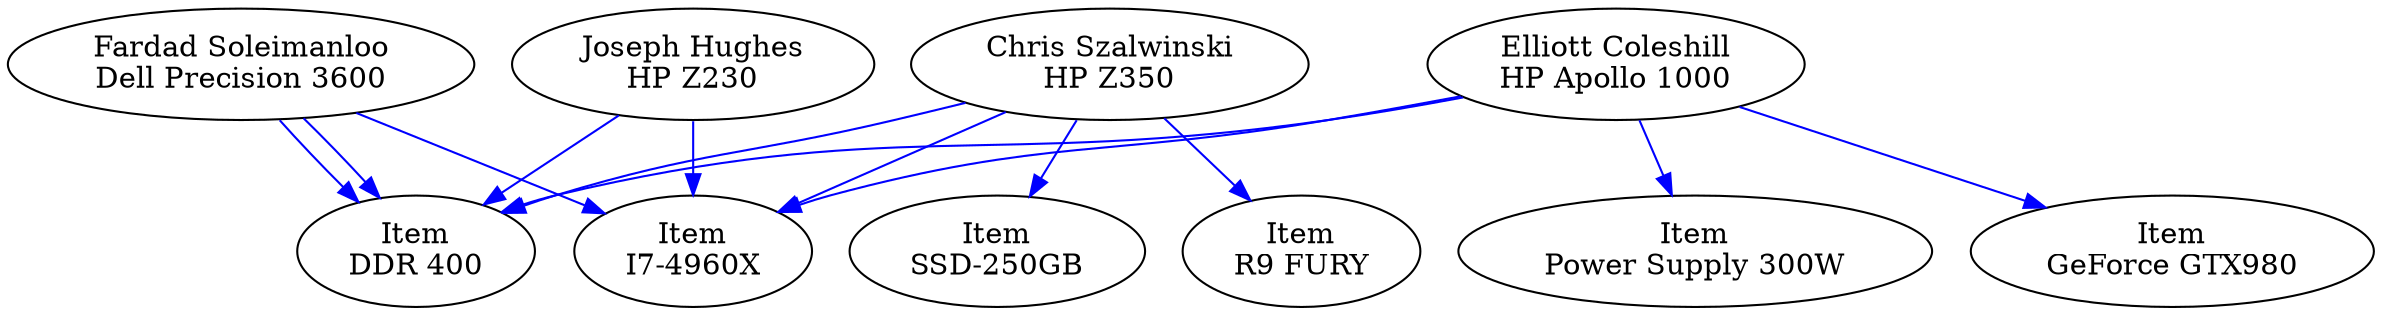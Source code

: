 digraph orderGraph {
"Fardad Soleimanloo
Dell Precision 3600" -> "Item
I7-4960X" [color=blue];
"Fardad Soleimanloo
Dell Precision 3600" -> "Item
DDR 400" [color=blue];
"Fardad Soleimanloo
Dell Precision 3600" -> "Item
DDR 400" [color=blue];
"Joseph Hughes
HP Z230" -> "Item
I7-4960X" [color=blue];
"Joseph Hughes
HP Z230" -> "Item
DDR 400" [color=blue];
"Chris Szalwinski
HP Z350" -> "Item
I7-4960X" [color=blue];
"Chris Szalwinski
HP Z350" -> "Item
DDR 400" [color=blue];
"Chris Szalwinski
HP Z350" -> "Item
SSD-250GB" [color=blue];
"Chris Szalwinski
HP Z350" -> "Item
R9 FURY" [color=blue];
"Elliott Coleshill
HP Apollo 1000" -> "Item
I7-4960X" [color=blue];
"Elliott Coleshill
HP Apollo 1000" -> "Item
DDR 400" [color=blue];
"Elliott Coleshill
HP Apollo 1000" -> "Item
Power Supply 300W" [color=blue];
"Elliott Coleshill
HP Apollo 1000" -> "Item
GeForce GTX980" [color=blue];
}

